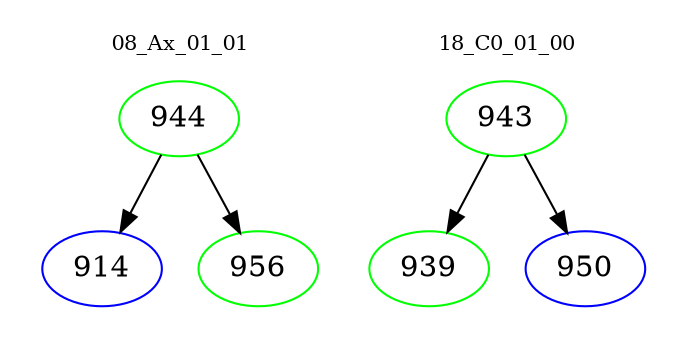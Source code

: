 digraph{
subgraph cluster_0 {
color = white
label = "08_Ax_01_01";
fontsize=10;
T0_944 [label="944", color="green"]
T0_944 -> T0_914 [color="black"]
T0_914 [label="914", color="blue"]
T0_944 -> T0_956 [color="black"]
T0_956 [label="956", color="green"]
}
subgraph cluster_1 {
color = white
label = "18_C0_01_00";
fontsize=10;
T1_943 [label="943", color="green"]
T1_943 -> T1_939 [color="black"]
T1_939 [label="939", color="green"]
T1_943 -> T1_950 [color="black"]
T1_950 [label="950", color="blue"]
}
}
